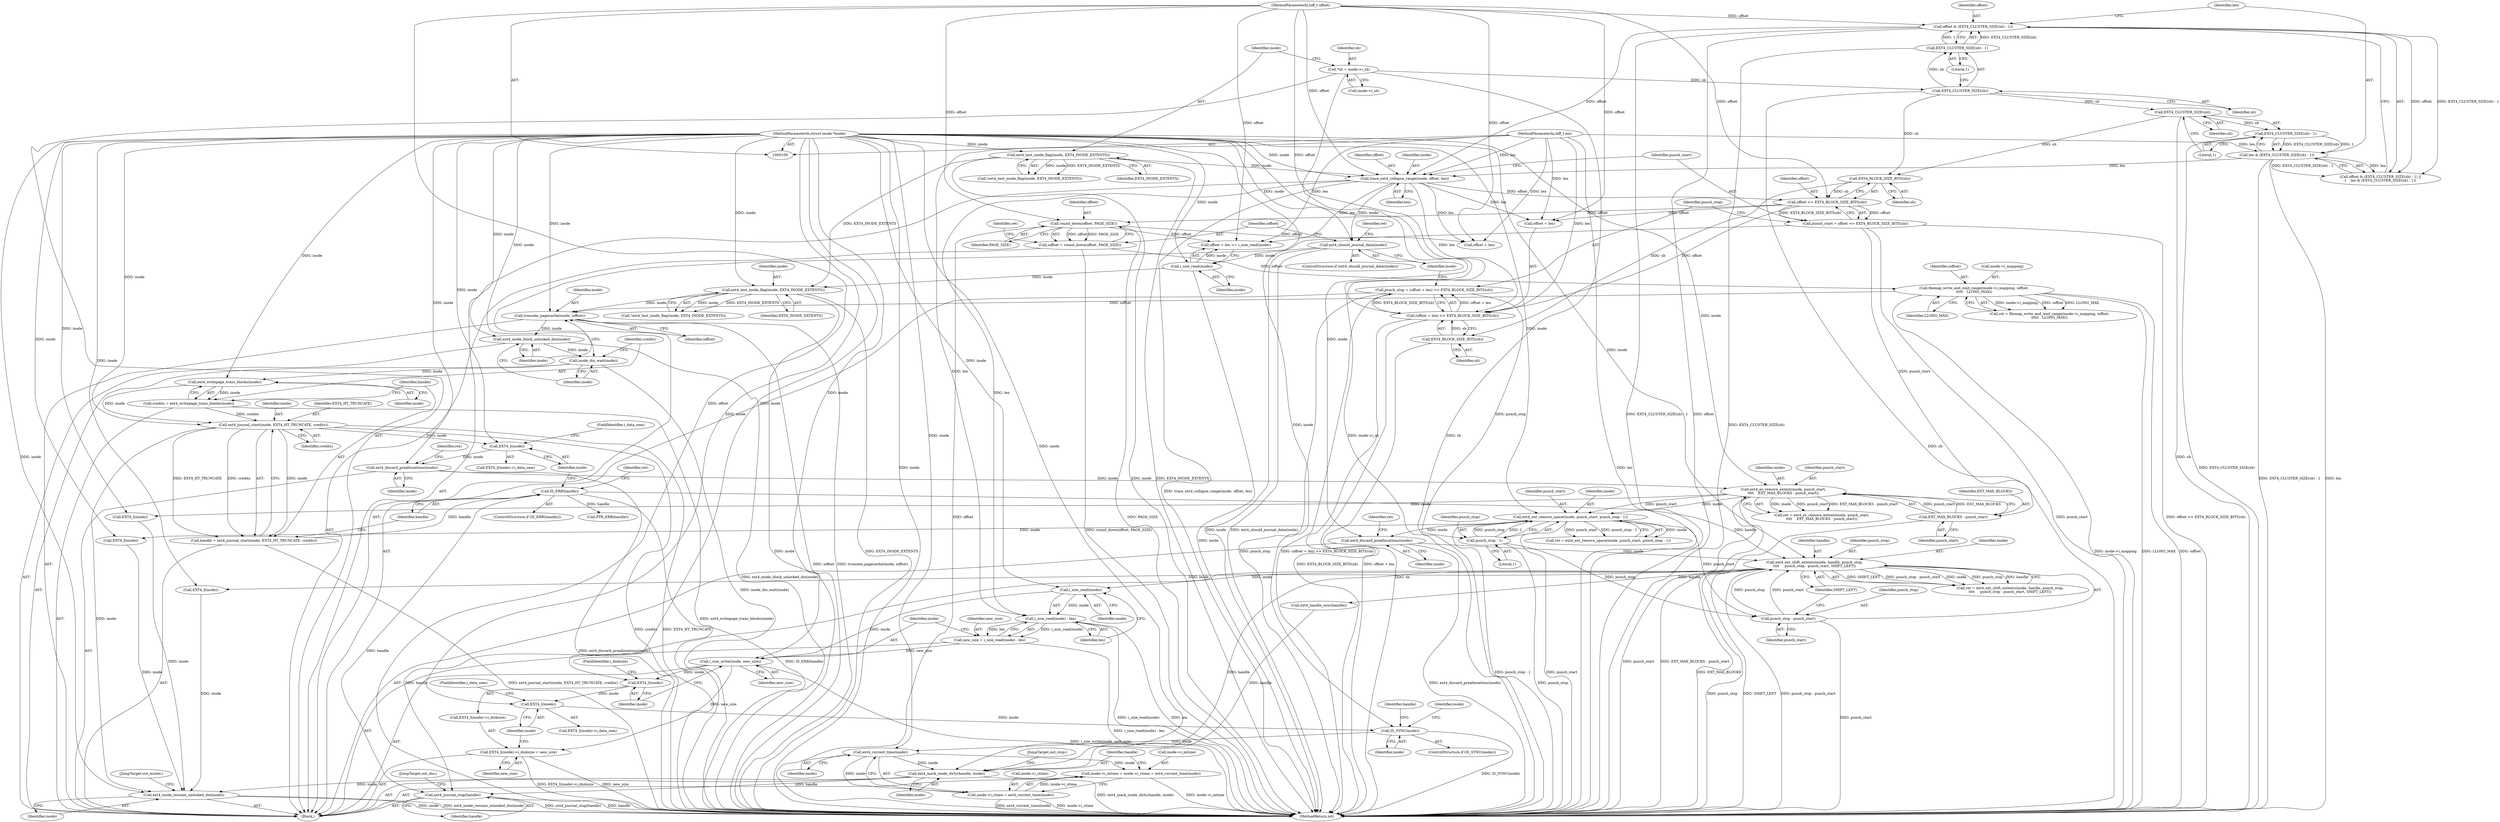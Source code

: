 digraph "0_linux_ea3d7209ca01da209cda6f0dea8be9cc4b7a933b@API" {
"1000334" [label="(Call,i_size_read(inode))"];
"1000313" [label="(Call,ext4_ext_shift_extents(inode, handle, punch_stop,\n\t\t\t\t     punch_stop - punch_start, SHIFT_LEFT))"];
"1000309" [label="(Call,ext4_discard_preallocations(inode))"];
"1000293" [label="(Call,ext4_ext_remove_space(inode, punch_start, punch_stop - 1))"];
"1000275" [label="(Call,ext4_es_remove_extent(inode, punch_start,\n\t\t\t\t    EXT_MAX_BLOCKS - punch_start))"];
"1000271" [label="(Call,ext4_discard_preallocations(inode))"];
"1000268" [label="(Call,EXT4_I(inode))"];
"1000252" [label="(Call,ext4_journal_start(inode, EXT4_HT_TRUNCATE, credits))"];
"1000248" [label="(Call,ext4_writepage_trans_blocks(inode))"];
"1000244" [label="(Call,inode_dio_wait(inode))"];
"1000242" [label="(Call,ext4_inode_block_unlocked_dio(inode))"];
"1000239" [label="(Call,truncate_pagecache(inode, ioffset))"];
"1000230" [label="(Call,ext4_test_inode_flag(inode, EXT4_INODE_EXTENTS))"];
"1000220" [label="(Call,i_size_read(inode))"];
"1000180" [label="(Call,ext4_should_journal_data(inode))"];
"1000161" [label="(Call,trace_ext4_collapse_range(inode, offset, len))"];
"1000129" [label="(Call,ext4_test_inode_flag(inode, EXT4_INODE_EXTENTS))"];
"1000110" [label="(MethodParameterIn,struct inode *inode)"];
"1000137" [label="(Call,offset & (EXT4_CLUSTER_SIZE(sb) - 1))"];
"1000111" [label="(MethodParameterIn,loff_t offset)"];
"1000139" [label="(Call,EXT4_CLUSTER_SIZE(sb) - 1)"];
"1000140" [label="(Call,EXT4_CLUSTER_SIZE(sb))"];
"1000115" [label="(Call,*sb = inode->i_sb)"];
"1000143" [label="(Call,len & (EXT4_CLUSTER_SIZE(sb) - 1))"];
"1000112" [label="(MethodParameterIn,loff_t len)"];
"1000145" [label="(Call,EXT4_CLUSTER_SIZE(sb) - 1)"];
"1000146" [label="(Call,EXT4_CLUSTER_SIZE(sb))"];
"1000200" [label="(Call,filemap_write_and_wait_range(inode->i_mapping, ioffset,\n\t\t\t\t\t   LLONG_MAX))"];
"1000193" [label="(Call,ioffset = round_down(offset, PAGE_SIZE))"];
"1000195" [label="(Call,round_down(offset, PAGE_SIZE))"];
"1000167" [label="(Call,offset >> EXT4_BLOCK_SIZE_BITS(sb))"];
"1000169" [label="(Call,EXT4_BLOCK_SIZE_BITS(sb))"];
"1000246" [label="(Call,credits = ext4_writepage_trans_blocks(inode))"];
"1000278" [label="(Call,EXT_MAX_BLOCKS - punch_start)"];
"1000165" [label="(Call,punch_start = offset >> EXT4_BLOCK_SIZE_BITS(sb))"];
"1000296" [label="(Call,punch_stop - 1)"];
"1000171" [label="(Call,punch_stop = (offset + len) >> EXT4_BLOCK_SIZE_BITS(sb))"];
"1000173" [label="(Call,(offset + len) >> EXT4_BLOCK_SIZE_BITS(sb))"];
"1000177" [label="(Call,EXT4_BLOCK_SIZE_BITS(sb))"];
"1000257" [label="(Call,IS_ERR(handle))"];
"1000250" [label="(Call,handle = ext4_journal_start(inode, EXT4_HT_TRUNCATE, credits))"];
"1000317" [label="(Call,punch_stop - punch_start)"];
"1000333" [label="(Call,i_size_read(inode) - len)"];
"1000331" [label="(Call,new_size = i_size_read(inode) - len)"];
"1000337" [label="(Call,i_size_write(inode, new_size))"];
"1000340" [label="(Call,EXT4_I(inode)->i_disksize = new_size)"];
"1000342" [label="(Call,EXT4_I(inode))"];
"1000349" [label="(Call,EXT4_I(inode))"];
"1000353" [label="(Call,IS_SYNC(inode))"];
"1000365" [label="(Call,ext4_current_time(inode))"];
"1000357" [label="(Call,inode->i_mtime = inode->i_ctime = ext4_current_time(inode))"];
"1000361" [label="(Call,inode->i_ctime = ext4_current_time(inode))"];
"1000367" [label="(Call,ext4_mark_inode_dirty(handle, inode))"];
"1000371" [label="(Call,ext4_journal_stop(handle))"];
"1000374" [label="(Call,ext4_inode_resume_unlocked_dio(inode))"];
"1000334" [label="(Call,i_size_read(inode))"];
"1000246" [label="(Call,credits = ext4_writepage_trans_blocks(inode))"];
"1000244" [label="(Call,inode_dio_wait(inode))"];
"1000249" [label="(Identifier,inode)"];
"1000296" [label="(Call,punch_stop - 1)"];
"1000195" [label="(Call,round_down(offset, PAGE_SIZE))"];
"1000180" [label="(Call,ext4_should_journal_data(inode))"];
"1000272" [label="(Identifier,inode)"];
"1000354" [label="(Identifier,inode)"];
"1000142" [label="(Literal,1)"];
"1000140" [label="(Call,EXT4_CLUSTER_SIZE(sb))"];
"1000314" [label="(Identifier,inode)"];
"1000251" [label="(Identifier,handle)"];
"1000267" [label="(Call,EXT4_I(inode)->i_data_sem)"];
"1000177" [label="(Call,EXT4_BLOCK_SIZE_BITS(sb))"];
"1000258" [label="(Identifier,handle)"];
"1000317" [label="(Call,punch_stop - punch_start)"];
"1000216" [label="(Call,offset + len >= i_size_read(inode))"];
"1000257" [label="(Call,IS_ERR(handle))"];
"1000239" [label="(Call,truncate_pagecache(inode, ioffset))"];
"1000351" [label="(FieldIdentifier,i_data_sem)"];
"1000370" [label="(JumpTarget,out_stop:)"];
"1000111" [label="(MethodParameterIn,loff_t offset)"];
"1000169" [label="(Call,EXT4_BLOCK_SIZE_BITS(sb))"];
"1000331" [label="(Call,new_size = i_size_read(inode) - len)"];
"1000112" [label="(MethodParameterIn,loff_t len)"];
"1000280" [label="(Identifier,punch_start)"];
"1000198" [label="(Call,ret = filemap_write_and_wait_range(inode->i_mapping, ioffset,\n\t\t\t\t\t   LLONG_MAX))"];
"1000297" [label="(Identifier,punch_stop)"];
"1000145" [label="(Call,EXT4_CLUSTER_SIZE(sb) - 1)"];
"1000340" [label="(Call,EXT4_I(inode)->i_disksize = new_size)"];
"1000342" [label="(Call,EXT4_I(inode))"];
"1000276" [label="(Identifier,inode)"];
"1000193" [label="(Call,ioffset = round_down(offset, PAGE_SIZE))"];
"1000345" [label="(Identifier,new_size)"];
"1000368" [label="(Identifier,handle)"];
"1000241" [label="(Identifier,ioffset)"];
"1000318" [label="(Identifier,punch_stop)"];
"1000217" [label="(Call,offset + len)"];
"1000277" [label="(Identifier,punch_start)"];
"1000166" [label="(Identifier,punch_start)"];
"1000335" [label="(Identifier,inode)"];
"1000181" [label="(Identifier,inode)"];
"1000194" [label="(Identifier,ioffset)"];
"1000350" [label="(Identifier,inode)"];
"1000320" [label="(Identifier,SHIFT_LEFT)"];
"1000344" [label="(FieldIdentifier,i_disksize)"];
"1000141" [label="(Identifier,sb)"];
"1000162" [label="(Identifier,inode)"];
"1000242" [label="(Call,ext4_inode_block_unlocked_dio(inode))"];
"1000163" [label="(Identifier,offset)"];
"1000375" [label="(Identifier,inode)"];
"1000261" [label="(Identifier,ret)"];
"1000312" [label="(Identifier,ret)"];
"1000129" [label="(Call,ext4_test_inode_flag(inode, EXT4_INODE_EXTENTS))"];
"1000147" [label="(Identifier,sb)"];
"1000232" [label="(Identifier,EXT4_INODE_EXTENTS)"];
"1000275" [label="(Call,ext4_es_remove_extent(inode, punch_start,\n\t\t\t\t    EXT_MAX_BLOCKS - punch_start))"];
"1000240" [label="(Identifier,inode)"];
"1000229" [label="(Call,!ext4_test_inode_flag(inode, EXT4_INODE_EXTENTS))"];
"1000252" [label="(Call,ext4_journal_start(inode, EXT4_HT_TRUNCATE, credits))"];
"1000274" [label="(Identifier,ret)"];
"1000366" [label="(Identifier,inode)"];
"1000298" [label="(Literal,1)"];
"1000220" [label="(Call,i_size_read(inode))"];
"1000376" [label="(JumpTarget,out_mutex:)"];
"1000305" [label="(Call,EXT4_I(inode))"];
"1000128" [label="(Call,!ext4_test_inode_flag(inode, EXT4_INODE_EXTENTS))"];
"1000199" [label="(Identifier,ret)"];
"1000341" [label="(Call,EXT4_I(inode)->i_disksize)"];
"1000116" [label="(Identifier,sb)"];
"1000137" [label="(Call,offset & (EXT4_CLUSTER_SIZE(sb) - 1))"];
"1000204" [label="(Identifier,ioffset)"];
"1000295" [label="(Identifier,punch_start)"];
"1000269" [label="(Identifier,inode)"];
"1000255" [label="(Identifier,credits)"];
"1000171" [label="(Call,punch_stop = (offset + len) >> EXT4_BLOCK_SIZE_BITS(sb))"];
"1000256" [label="(ControlStructure,if (IS_ERR(handle)))"];
"1000352" [label="(ControlStructure,if (IS_SYNC(inode)))"];
"1000279" [label="(Identifier,EXT_MAX_BLOCKS)"];
"1000250" [label="(Call,handle = ext4_journal_start(inode, EXT4_HT_TRUNCATE, credits))"];
"1000143" [label="(Call,len & (EXT4_CLUSTER_SIZE(sb) - 1))"];
"1000262" [label="(Call,PTR_ERR(handle))"];
"1000337" [label="(Call,i_size_write(inode, new_size))"];
"1000327" [label="(Call,EXT4_I(inode))"];
"1000336" [label="(Identifier,len)"];
"1000365" [label="(Call,ext4_current_time(inode))"];
"1000362" [label="(Call,inode->i_ctime)"];
"1000373" [label="(JumpTarget,out_dio:)"];
"1000117" [label="(Call,inode->i_sb)"];
"1000138" [label="(Identifier,offset)"];
"1000268" [label="(Call,EXT4_I(inode))"];
"1000315" [label="(Identifier,handle)"];
"1000110" [label="(MethodParameterIn,struct inode *inode)"];
"1000353" [label="(Call,IS_SYNC(inode))"];
"1000173" [label="(Call,(offset + len) >> EXT4_BLOCK_SIZE_BITS(sb))"];
"1000170" [label="(Identifier,sb)"];
"1000253" [label="(Identifier,inode)"];
"1000374" [label="(Call,ext4_inode_resume_unlocked_dio(inode))"];
"1000270" [label="(FieldIdentifier,i_data_sem)"];
"1000113" [label="(Block,)"];
"1000254" [label="(Identifier,EXT4_HT_TRUNCATE)"];
"1000164" [label="(Identifier,len)"];
"1000311" [label="(Call,ret = ext4_ext_shift_extents(inode, handle, punch_stop,\n\t\t\t\t     punch_stop - punch_start, SHIFT_LEFT))"];
"1000349" [label="(Call,EXT4_I(inode))"];
"1000356" [label="(Identifier,handle)"];
"1000357" [label="(Call,inode->i_mtime = inode->i_ctime = ext4_current_time(inode))"];
"1000310" [label="(Identifier,inode)"];
"1000165" [label="(Call,punch_start = offset >> EXT4_BLOCK_SIZE_BITS(sb))"];
"1000309" [label="(Call,ext4_discard_preallocations(inode))"];
"1000287" [label="(Call,EXT4_I(inode))"];
"1000197" [label="(Identifier,PAGE_SIZE)"];
"1000339" [label="(Identifier,new_size)"];
"1000371" [label="(Call,ext4_journal_stop(handle))"];
"1000367" [label="(Call,ext4_mark_inode_dirty(handle, inode))"];
"1000196" [label="(Identifier,offset)"];
"1000333" [label="(Call,i_size_read(inode) - len)"];
"1000231" [label="(Identifier,inode)"];
"1000167" [label="(Call,offset >> EXT4_BLOCK_SIZE_BITS(sb))"];
"1000248" [label="(Call,ext4_writepage_trans_blocks(inode))"];
"1000148" [label="(Literal,1)"];
"1000146" [label="(Call,EXT4_CLUSTER_SIZE(sb))"];
"1000243" [label="(Identifier,inode)"];
"1000338" [label="(Identifier,inode)"];
"1000291" [label="(Call,ret = ext4_ext_remove_space(inode, punch_start, punch_stop - 1))"];
"1000361" [label="(Call,inode->i_ctime = ext4_current_time(inode))"];
"1000372" [label="(Identifier,handle)"];
"1000144" [label="(Identifier,len)"];
"1000384" [label="(MethodReturn,int)"];
"1000369" [label="(Identifier,inode)"];
"1000294" [label="(Identifier,inode)"];
"1000200" [label="(Call,filemap_write_and_wait_range(inode->i_mapping, ioffset,\n\t\t\t\t\t   LLONG_MAX))"];
"1000168" [label="(Identifier,offset)"];
"1000316" [label="(Identifier,punch_stop)"];
"1000115" [label="(Call,*sb = inode->i_sb)"];
"1000348" [label="(Call,EXT4_I(inode)->i_data_sem)"];
"1000273" [label="(Call,ret = ext4_es_remove_extent(inode, punch_start,\n\t\t\t\t    EXT_MAX_BLOCKS - punch_start))"];
"1000136" [label="(Call,offset & (EXT4_CLUSTER_SIZE(sb) - 1) ||\n\t    len & (EXT4_CLUSTER_SIZE(sb) - 1))"];
"1000319" [label="(Identifier,punch_start)"];
"1000161" [label="(Call,trace_ext4_collapse_range(inode, offset, len))"];
"1000332" [label="(Identifier,new_size)"];
"1000359" [label="(Identifier,inode)"];
"1000358" [label="(Call,inode->i_mtime)"];
"1000174" [label="(Call,offset + len)"];
"1000355" [label="(Call,ext4_handle_sync(handle))"];
"1000131" [label="(Identifier,EXT4_INODE_EXTENTS)"];
"1000230" [label="(Call,ext4_test_inode_flag(inode, EXT4_INODE_EXTENTS))"];
"1000221" [label="(Identifier,inode)"];
"1000313" [label="(Call,ext4_ext_shift_extents(inode, handle, punch_stop,\n\t\t\t\t     punch_stop - punch_start, SHIFT_LEFT))"];
"1000184" [label="(Identifier,ret)"];
"1000271" [label="(Call,ext4_discard_preallocations(inode))"];
"1000201" [label="(Call,inode->i_mapping)"];
"1000178" [label="(Identifier,sb)"];
"1000139" [label="(Call,EXT4_CLUSTER_SIZE(sb) - 1)"];
"1000247" [label="(Identifier,credits)"];
"1000278" [label="(Call,EXT_MAX_BLOCKS - punch_start)"];
"1000130" [label="(Identifier,inode)"];
"1000245" [label="(Identifier,inode)"];
"1000343" [label="(Identifier,inode)"];
"1000179" [label="(ControlStructure,if (ext4_should_journal_data(inode)))"];
"1000205" [label="(Identifier,LLONG_MAX)"];
"1000172" [label="(Identifier,punch_stop)"];
"1000293" [label="(Call,ext4_ext_remove_space(inode, punch_start, punch_stop - 1))"];
"1000334" -> "1000333"  [label="AST: "];
"1000334" -> "1000335"  [label="CFG: "];
"1000335" -> "1000334"  [label="AST: "];
"1000336" -> "1000334"  [label="CFG: "];
"1000334" -> "1000333"  [label="DDG: inode"];
"1000313" -> "1000334"  [label="DDG: inode"];
"1000110" -> "1000334"  [label="DDG: inode"];
"1000334" -> "1000337"  [label="DDG: inode"];
"1000313" -> "1000311"  [label="AST: "];
"1000313" -> "1000320"  [label="CFG: "];
"1000314" -> "1000313"  [label="AST: "];
"1000315" -> "1000313"  [label="AST: "];
"1000316" -> "1000313"  [label="AST: "];
"1000317" -> "1000313"  [label="AST: "];
"1000320" -> "1000313"  [label="AST: "];
"1000311" -> "1000313"  [label="CFG: "];
"1000313" -> "1000384"  [label="DDG: punch_stop"];
"1000313" -> "1000384"  [label="DDG: SHIFT_LEFT"];
"1000313" -> "1000384"  [label="DDG: punch_stop - punch_start"];
"1000313" -> "1000311"  [label="DDG: SHIFT_LEFT"];
"1000313" -> "1000311"  [label="DDG: punch_stop - punch_start"];
"1000313" -> "1000311"  [label="DDG: inode"];
"1000313" -> "1000311"  [label="DDG: punch_stop"];
"1000313" -> "1000311"  [label="DDG: handle"];
"1000309" -> "1000313"  [label="DDG: inode"];
"1000110" -> "1000313"  [label="DDG: inode"];
"1000257" -> "1000313"  [label="DDG: handle"];
"1000317" -> "1000313"  [label="DDG: punch_stop"];
"1000317" -> "1000313"  [label="DDG: punch_start"];
"1000313" -> "1000327"  [label="DDG: inode"];
"1000313" -> "1000355"  [label="DDG: handle"];
"1000313" -> "1000367"  [label="DDG: handle"];
"1000313" -> "1000371"  [label="DDG: handle"];
"1000309" -> "1000113"  [label="AST: "];
"1000309" -> "1000310"  [label="CFG: "];
"1000310" -> "1000309"  [label="AST: "];
"1000312" -> "1000309"  [label="CFG: "];
"1000309" -> "1000384"  [label="DDG: ext4_discard_preallocations(inode)"];
"1000293" -> "1000309"  [label="DDG: inode"];
"1000110" -> "1000309"  [label="DDG: inode"];
"1000293" -> "1000291"  [label="AST: "];
"1000293" -> "1000296"  [label="CFG: "];
"1000294" -> "1000293"  [label="AST: "];
"1000295" -> "1000293"  [label="AST: "];
"1000296" -> "1000293"  [label="AST: "];
"1000291" -> "1000293"  [label="CFG: "];
"1000293" -> "1000384"  [label="DDG: punch_stop - 1"];
"1000293" -> "1000384"  [label="DDG: punch_start"];
"1000293" -> "1000291"  [label="DDG: inode"];
"1000293" -> "1000291"  [label="DDG: punch_start"];
"1000293" -> "1000291"  [label="DDG: punch_stop - 1"];
"1000275" -> "1000293"  [label="DDG: inode"];
"1000275" -> "1000293"  [label="DDG: punch_start"];
"1000110" -> "1000293"  [label="DDG: inode"];
"1000296" -> "1000293"  [label="DDG: punch_stop"];
"1000296" -> "1000293"  [label="DDG: 1"];
"1000293" -> "1000305"  [label="DDG: inode"];
"1000293" -> "1000317"  [label="DDG: punch_start"];
"1000275" -> "1000273"  [label="AST: "];
"1000275" -> "1000278"  [label="CFG: "];
"1000276" -> "1000275"  [label="AST: "];
"1000277" -> "1000275"  [label="AST: "];
"1000278" -> "1000275"  [label="AST: "];
"1000273" -> "1000275"  [label="CFG: "];
"1000275" -> "1000384"  [label="DDG: EXT_MAX_BLOCKS - punch_start"];
"1000275" -> "1000384"  [label="DDG: punch_start"];
"1000275" -> "1000273"  [label="DDG: inode"];
"1000275" -> "1000273"  [label="DDG: punch_start"];
"1000275" -> "1000273"  [label="DDG: EXT_MAX_BLOCKS - punch_start"];
"1000271" -> "1000275"  [label="DDG: inode"];
"1000110" -> "1000275"  [label="DDG: inode"];
"1000278" -> "1000275"  [label="DDG: punch_start"];
"1000278" -> "1000275"  [label="DDG: EXT_MAX_BLOCKS"];
"1000275" -> "1000287"  [label="DDG: inode"];
"1000271" -> "1000113"  [label="AST: "];
"1000271" -> "1000272"  [label="CFG: "];
"1000272" -> "1000271"  [label="AST: "];
"1000274" -> "1000271"  [label="CFG: "];
"1000271" -> "1000384"  [label="DDG: ext4_discard_preallocations(inode)"];
"1000268" -> "1000271"  [label="DDG: inode"];
"1000110" -> "1000271"  [label="DDG: inode"];
"1000268" -> "1000267"  [label="AST: "];
"1000268" -> "1000269"  [label="CFG: "];
"1000269" -> "1000268"  [label="AST: "];
"1000270" -> "1000268"  [label="CFG: "];
"1000252" -> "1000268"  [label="DDG: inode"];
"1000110" -> "1000268"  [label="DDG: inode"];
"1000252" -> "1000250"  [label="AST: "];
"1000252" -> "1000255"  [label="CFG: "];
"1000253" -> "1000252"  [label="AST: "];
"1000254" -> "1000252"  [label="AST: "];
"1000255" -> "1000252"  [label="AST: "];
"1000250" -> "1000252"  [label="CFG: "];
"1000252" -> "1000384"  [label="DDG: credits"];
"1000252" -> "1000384"  [label="DDG: EXT4_HT_TRUNCATE"];
"1000252" -> "1000250"  [label="DDG: inode"];
"1000252" -> "1000250"  [label="DDG: EXT4_HT_TRUNCATE"];
"1000252" -> "1000250"  [label="DDG: credits"];
"1000248" -> "1000252"  [label="DDG: inode"];
"1000110" -> "1000252"  [label="DDG: inode"];
"1000246" -> "1000252"  [label="DDG: credits"];
"1000252" -> "1000374"  [label="DDG: inode"];
"1000248" -> "1000246"  [label="AST: "];
"1000248" -> "1000249"  [label="CFG: "];
"1000249" -> "1000248"  [label="AST: "];
"1000246" -> "1000248"  [label="CFG: "];
"1000248" -> "1000246"  [label="DDG: inode"];
"1000244" -> "1000248"  [label="DDG: inode"];
"1000110" -> "1000248"  [label="DDG: inode"];
"1000244" -> "1000113"  [label="AST: "];
"1000244" -> "1000245"  [label="CFG: "];
"1000245" -> "1000244"  [label="AST: "];
"1000247" -> "1000244"  [label="CFG: "];
"1000244" -> "1000384"  [label="DDG: inode_dio_wait(inode)"];
"1000242" -> "1000244"  [label="DDG: inode"];
"1000110" -> "1000244"  [label="DDG: inode"];
"1000242" -> "1000113"  [label="AST: "];
"1000242" -> "1000243"  [label="CFG: "];
"1000243" -> "1000242"  [label="AST: "];
"1000245" -> "1000242"  [label="CFG: "];
"1000242" -> "1000384"  [label="DDG: ext4_inode_block_unlocked_dio(inode)"];
"1000239" -> "1000242"  [label="DDG: inode"];
"1000110" -> "1000242"  [label="DDG: inode"];
"1000239" -> "1000113"  [label="AST: "];
"1000239" -> "1000241"  [label="CFG: "];
"1000240" -> "1000239"  [label="AST: "];
"1000241" -> "1000239"  [label="AST: "];
"1000243" -> "1000239"  [label="CFG: "];
"1000239" -> "1000384"  [label="DDG: truncate_pagecache(inode, ioffset)"];
"1000239" -> "1000384"  [label="DDG: ioffset"];
"1000230" -> "1000239"  [label="DDG: inode"];
"1000110" -> "1000239"  [label="DDG: inode"];
"1000200" -> "1000239"  [label="DDG: ioffset"];
"1000230" -> "1000229"  [label="AST: "];
"1000230" -> "1000232"  [label="CFG: "];
"1000231" -> "1000230"  [label="AST: "];
"1000232" -> "1000230"  [label="AST: "];
"1000229" -> "1000230"  [label="CFG: "];
"1000230" -> "1000384"  [label="DDG: inode"];
"1000230" -> "1000384"  [label="DDG: EXT4_INODE_EXTENTS"];
"1000230" -> "1000229"  [label="DDG: inode"];
"1000230" -> "1000229"  [label="DDG: EXT4_INODE_EXTENTS"];
"1000220" -> "1000230"  [label="DDG: inode"];
"1000110" -> "1000230"  [label="DDG: inode"];
"1000129" -> "1000230"  [label="DDG: EXT4_INODE_EXTENTS"];
"1000220" -> "1000216"  [label="AST: "];
"1000220" -> "1000221"  [label="CFG: "];
"1000221" -> "1000220"  [label="AST: "];
"1000216" -> "1000220"  [label="CFG: "];
"1000220" -> "1000384"  [label="DDG: inode"];
"1000220" -> "1000216"  [label="DDG: inode"];
"1000180" -> "1000220"  [label="DDG: inode"];
"1000110" -> "1000220"  [label="DDG: inode"];
"1000180" -> "1000179"  [label="AST: "];
"1000180" -> "1000181"  [label="CFG: "];
"1000181" -> "1000180"  [label="AST: "];
"1000184" -> "1000180"  [label="CFG: "];
"1000194" -> "1000180"  [label="CFG: "];
"1000180" -> "1000384"  [label="DDG: inode"];
"1000180" -> "1000384"  [label="DDG: ext4_should_journal_data(inode)"];
"1000161" -> "1000180"  [label="DDG: inode"];
"1000110" -> "1000180"  [label="DDG: inode"];
"1000161" -> "1000113"  [label="AST: "];
"1000161" -> "1000164"  [label="CFG: "];
"1000162" -> "1000161"  [label="AST: "];
"1000163" -> "1000161"  [label="AST: "];
"1000164" -> "1000161"  [label="AST: "];
"1000166" -> "1000161"  [label="CFG: "];
"1000161" -> "1000384"  [label="DDG: trace_ext4_collapse_range(inode, offset, len)"];
"1000129" -> "1000161"  [label="DDG: inode"];
"1000110" -> "1000161"  [label="DDG: inode"];
"1000137" -> "1000161"  [label="DDG: offset"];
"1000111" -> "1000161"  [label="DDG: offset"];
"1000143" -> "1000161"  [label="DDG: len"];
"1000112" -> "1000161"  [label="DDG: len"];
"1000161" -> "1000167"  [label="DDG: offset"];
"1000161" -> "1000173"  [label="DDG: len"];
"1000161" -> "1000174"  [label="DDG: len"];
"1000161" -> "1000216"  [label="DDG: len"];
"1000161" -> "1000217"  [label="DDG: len"];
"1000161" -> "1000333"  [label="DDG: len"];
"1000129" -> "1000128"  [label="AST: "];
"1000129" -> "1000131"  [label="CFG: "];
"1000130" -> "1000129"  [label="AST: "];
"1000131" -> "1000129"  [label="AST: "];
"1000128" -> "1000129"  [label="CFG: "];
"1000129" -> "1000384"  [label="DDG: inode"];
"1000129" -> "1000384"  [label="DDG: EXT4_INODE_EXTENTS"];
"1000129" -> "1000128"  [label="DDG: inode"];
"1000129" -> "1000128"  [label="DDG: EXT4_INODE_EXTENTS"];
"1000110" -> "1000129"  [label="DDG: inode"];
"1000110" -> "1000109"  [label="AST: "];
"1000110" -> "1000384"  [label="DDG: inode"];
"1000110" -> "1000287"  [label="DDG: inode"];
"1000110" -> "1000305"  [label="DDG: inode"];
"1000110" -> "1000327"  [label="DDG: inode"];
"1000110" -> "1000337"  [label="DDG: inode"];
"1000110" -> "1000342"  [label="DDG: inode"];
"1000110" -> "1000349"  [label="DDG: inode"];
"1000110" -> "1000353"  [label="DDG: inode"];
"1000110" -> "1000365"  [label="DDG: inode"];
"1000110" -> "1000367"  [label="DDG: inode"];
"1000110" -> "1000374"  [label="DDG: inode"];
"1000137" -> "1000136"  [label="AST: "];
"1000137" -> "1000139"  [label="CFG: "];
"1000138" -> "1000137"  [label="AST: "];
"1000139" -> "1000137"  [label="AST: "];
"1000144" -> "1000137"  [label="CFG: "];
"1000136" -> "1000137"  [label="CFG: "];
"1000137" -> "1000384"  [label="DDG: EXT4_CLUSTER_SIZE(sb) - 1"];
"1000137" -> "1000384"  [label="DDG: offset"];
"1000137" -> "1000136"  [label="DDG: offset"];
"1000137" -> "1000136"  [label="DDG: EXT4_CLUSTER_SIZE(sb) - 1"];
"1000111" -> "1000137"  [label="DDG: offset"];
"1000139" -> "1000137"  [label="DDG: EXT4_CLUSTER_SIZE(sb)"];
"1000139" -> "1000137"  [label="DDG: 1"];
"1000111" -> "1000109"  [label="AST: "];
"1000111" -> "1000384"  [label="DDG: offset"];
"1000111" -> "1000167"  [label="DDG: offset"];
"1000111" -> "1000173"  [label="DDG: offset"];
"1000111" -> "1000174"  [label="DDG: offset"];
"1000111" -> "1000195"  [label="DDG: offset"];
"1000111" -> "1000216"  [label="DDG: offset"];
"1000111" -> "1000217"  [label="DDG: offset"];
"1000139" -> "1000142"  [label="CFG: "];
"1000140" -> "1000139"  [label="AST: "];
"1000142" -> "1000139"  [label="AST: "];
"1000139" -> "1000384"  [label="DDG: EXT4_CLUSTER_SIZE(sb)"];
"1000140" -> "1000139"  [label="DDG: sb"];
"1000140" -> "1000141"  [label="CFG: "];
"1000141" -> "1000140"  [label="AST: "];
"1000142" -> "1000140"  [label="CFG: "];
"1000140" -> "1000384"  [label="DDG: sb"];
"1000115" -> "1000140"  [label="DDG: sb"];
"1000140" -> "1000146"  [label="DDG: sb"];
"1000140" -> "1000169"  [label="DDG: sb"];
"1000115" -> "1000113"  [label="AST: "];
"1000115" -> "1000117"  [label="CFG: "];
"1000116" -> "1000115"  [label="AST: "];
"1000117" -> "1000115"  [label="AST: "];
"1000130" -> "1000115"  [label="CFG: "];
"1000115" -> "1000384"  [label="DDG: inode->i_sb"];
"1000115" -> "1000384"  [label="DDG: sb"];
"1000143" -> "1000136"  [label="AST: "];
"1000143" -> "1000145"  [label="CFG: "];
"1000144" -> "1000143"  [label="AST: "];
"1000145" -> "1000143"  [label="AST: "];
"1000136" -> "1000143"  [label="CFG: "];
"1000143" -> "1000384"  [label="DDG: len"];
"1000143" -> "1000384"  [label="DDG: EXT4_CLUSTER_SIZE(sb) - 1"];
"1000143" -> "1000136"  [label="DDG: len"];
"1000143" -> "1000136"  [label="DDG: EXT4_CLUSTER_SIZE(sb) - 1"];
"1000112" -> "1000143"  [label="DDG: len"];
"1000145" -> "1000143"  [label="DDG: EXT4_CLUSTER_SIZE(sb)"];
"1000145" -> "1000143"  [label="DDG: 1"];
"1000112" -> "1000109"  [label="AST: "];
"1000112" -> "1000384"  [label="DDG: len"];
"1000112" -> "1000173"  [label="DDG: len"];
"1000112" -> "1000174"  [label="DDG: len"];
"1000112" -> "1000216"  [label="DDG: len"];
"1000112" -> "1000217"  [label="DDG: len"];
"1000112" -> "1000333"  [label="DDG: len"];
"1000145" -> "1000148"  [label="CFG: "];
"1000146" -> "1000145"  [label="AST: "];
"1000148" -> "1000145"  [label="AST: "];
"1000145" -> "1000384"  [label="DDG: EXT4_CLUSTER_SIZE(sb)"];
"1000146" -> "1000145"  [label="DDG: sb"];
"1000146" -> "1000147"  [label="CFG: "];
"1000147" -> "1000146"  [label="AST: "];
"1000148" -> "1000146"  [label="CFG: "];
"1000146" -> "1000384"  [label="DDG: sb"];
"1000146" -> "1000169"  [label="DDG: sb"];
"1000200" -> "1000198"  [label="AST: "];
"1000200" -> "1000205"  [label="CFG: "];
"1000201" -> "1000200"  [label="AST: "];
"1000204" -> "1000200"  [label="AST: "];
"1000205" -> "1000200"  [label="AST: "];
"1000198" -> "1000200"  [label="CFG: "];
"1000200" -> "1000384"  [label="DDG: inode->i_mapping"];
"1000200" -> "1000384"  [label="DDG: LLONG_MAX"];
"1000200" -> "1000384"  [label="DDG: ioffset"];
"1000200" -> "1000198"  [label="DDG: inode->i_mapping"];
"1000200" -> "1000198"  [label="DDG: ioffset"];
"1000200" -> "1000198"  [label="DDG: LLONG_MAX"];
"1000193" -> "1000200"  [label="DDG: ioffset"];
"1000193" -> "1000113"  [label="AST: "];
"1000193" -> "1000195"  [label="CFG: "];
"1000194" -> "1000193"  [label="AST: "];
"1000195" -> "1000193"  [label="AST: "];
"1000199" -> "1000193"  [label="CFG: "];
"1000193" -> "1000384"  [label="DDG: round_down(offset, PAGE_SIZE)"];
"1000195" -> "1000193"  [label="DDG: offset"];
"1000195" -> "1000193"  [label="DDG: PAGE_SIZE"];
"1000195" -> "1000197"  [label="CFG: "];
"1000196" -> "1000195"  [label="AST: "];
"1000197" -> "1000195"  [label="AST: "];
"1000195" -> "1000384"  [label="DDG: PAGE_SIZE"];
"1000195" -> "1000384"  [label="DDG: offset"];
"1000167" -> "1000195"  [label="DDG: offset"];
"1000195" -> "1000216"  [label="DDG: offset"];
"1000195" -> "1000217"  [label="DDG: offset"];
"1000167" -> "1000165"  [label="AST: "];
"1000167" -> "1000169"  [label="CFG: "];
"1000168" -> "1000167"  [label="AST: "];
"1000169" -> "1000167"  [label="AST: "];
"1000165" -> "1000167"  [label="CFG: "];
"1000167" -> "1000165"  [label="DDG: offset"];
"1000167" -> "1000165"  [label="DDG: EXT4_BLOCK_SIZE_BITS(sb)"];
"1000169" -> "1000167"  [label="DDG: sb"];
"1000167" -> "1000173"  [label="DDG: offset"];
"1000167" -> "1000174"  [label="DDG: offset"];
"1000169" -> "1000170"  [label="CFG: "];
"1000170" -> "1000169"  [label="AST: "];
"1000169" -> "1000177"  [label="DDG: sb"];
"1000246" -> "1000113"  [label="AST: "];
"1000247" -> "1000246"  [label="AST: "];
"1000251" -> "1000246"  [label="CFG: "];
"1000246" -> "1000384"  [label="DDG: ext4_writepage_trans_blocks(inode)"];
"1000278" -> "1000280"  [label="CFG: "];
"1000279" -> "1000278"  [label="AST: "];
"1000280" -> "1000278"  [label="AST: "];
"1000278" -> "1000384"  [label="DDG: EXT_MAX_BLOCKS"];
"1000165" -> "1000278"  [label="DDG: punch_start"];
"1000165" -> "1000113"  [label="AST: "];
"1000166" -> "1000165"  [label="AST: "];
"1000172" -> "1000165"  [label="CFG: "];
"1000165" -> "1000384"  [label="DDG: punch_start"];
"1000165" -> "1000384"  [label="DDG: offset >> EXT4_BLOCK_SIZE_BITS(sb)"];
"1000296" -> "1000298"  [label="CFG: "];
"1000297" -> "1000296"  [label="AST: "];
"1000298" -> "1000296"  [label="AST: "];
"1000296" -> "1000384"  [label="DDG: punch_stop"];
"1000171" -> "1000296"  [label="DDG: punch_stop"];
"1000296" -> "1000317"  [label="DDG: punch_stop"];
"1000171" -> "1000113"  [label="AST: "];
"1000171" -> "1000173"  [label="CFG: "];
"1000172" -> "1000171"  [label="AST: "];
"1000173" -> "1000171"  [label="AST: "];
"1000181" -> "1000171"  [label="CFG: "];
"1000171" -> "1000384"  [label="DDG: punch_stop"];
"1000171" -> "1000384"  [label="DDG: (offset + len) >> EXT4_BLOCK_SIZE_BITS(sb)"];
"1000173" -> "1000171"  [label="DDG: offset + len"];
"1000173" -> "1000171"  [label="DDG: EXT4_BLOCK_SIZE_BITS(sb)"];
"1000173" -> "1000177"  [label="CFG: "];
"1000174" -> "1000173"  [label="AST: "];
"1000177" -> "1000173"  [label="AST: "];
"1000173" -> "1000384"  [label="DDG: EXT4_BLOCK_SIZE_BITS(sb)"];
"1000173" -> "1000384"  [label="DDG: offset + len"];
"1000177" -> "1000173"  [label="DDG: sb"];
"1000177" -> "1000178"  [label="CFG: "];
"1000178" -> "1000177"  [label="AST: "];
"1000177" -> "1000384"  [label="DDG: sb"];
"1000257" -> "1000256"  [label="AST: "];
"1000257" -> "1000258"  [label="CFG: "];
"1000258" -> "1000257"  [label="AST: "];
"1000261" -> "1000257"  [label="CFG: "];
"1000269" -> "1000257"  [label="CFG: "];
"1000257" -> "1000384"  [label="DDG: IS_ERR(handle)"];
"1000250" -> "1000257"  [label="DDG: handle"];
"1000257" -> "1000262"  [label="DDG: handle"];
"1000257" -> "1000371"  [label="DDG: handle"];
"1000250" -> "1000113"  [label="AST: "];
"1000251" -> "1000250"  [label="AST: "];
"1000258" -> "1000250"  [label="CFG: "];
"1000250" -> "1000384"  [label="DDG: ext4_journal_start(inode, EXT4_HT_TRUNCATE, credits)"];
"1000317" -> "1000319"  [label="CFG: "];
"1000318" -> "1000317"  [label="AST: "];
"1000319" -> "1000317"  [label="AST: "];
"1000320" -> "1000317"  [label="CFG: "];
"1000317" -> "1000384"  [label="DDG: punch_start"];
"1000333" -> "1000331"  [label="AST: "];
"1000333" -> "1000336"  [label="CFG: "];
"1000336" -> "1000333"  [label="AST: "];
"1000331" -> "1000333"  [label="CFG: "];
"1000333" -> "1000384"  [label="DDG: i_size_read(inode)"];
"1000333" -> "1000384"  [label="DDG: len"];
"1000333" -> "1000331"  [label="DDG: i_size_read(inode)"];
"1000333" -> "1000331"  [label="DDG: len"];
"1000331" -> "1000113"  [label="AST: "];
"1000332" -> "1000331"  [label="AST: "];
"1000338" -> "1000331"  [label="CFG: "];
"1000331" -> "1000384"  [label="DDG: i_size_read(inode) - len"];
"1000331" -> "1000337"  [label="DDG: new_size"];
"1000337" -> "1000113"  [label="AST: "];
"1000337" -> "1000339"  [label="CFG: "];
"1000338" -> "1000337"  [label="AST: "];
"1000339" -> "1000337"  [label="AST: "];
"1000343" -> "1000337"  [label="CFG: "];
"1000337" -> "1000384"  [label="DDG: i_size_write(inode, new_size)"];
"1000337" -> "1000340"  [label="DDG: new_size"];
"1000337" -> "1000342"  [label="DDG: inode"];
"1000340" -> "1000113"  [label="AST: "];
"1000340" -> "1000345"  [label="CFG: "];
"1000341" -> "1000340"  [label="AST: "];
"1000345" -> "1000340"  [label="AST: "];
"1000350" -> "1000340"  [label="CFG: "];
"1000340" -> "1000384"  [label="DDG: new_size"];
"1000340" -> "1000384"  [label="DDG: EXT4_I(inode)->i_disksize"];
"1000342" -> "1000341"  [label="AST: "];
"1000342" -> "1000343"  [label="CFG: "];
"1000343" -> "1000342"  [label="AST: "];
"1000344" -> "1000342"  [label="CFG: "];
"1000342" -> "1000349"  [label="DDG: inode"];
"1000349" -> "1000348"  [label="AST: "];
"1000349" -> "1000350"  [label="CFG: "];
"1000350" -> "1000349"  [label="AST: "];
"1000351" -> "1000349"  [label="CFG: "];
"1000349" -> "1000353"  [label="DDG: inode"];
"1000353" -> "1000352"  [label="AST: "];
"1000353" -> "1000354"  [label="CFG: "];
"1000354" -> "1000353"  [label="AST: "];
"1000356" -> "1000353"  [label="CFG: "];
"1000359" -> "1000353"  [label="CFG: "];
"1000353" -> "1000384"  [label="DDG: IS_SYNC(inode)"];
"1000353" -> "1000365"  [label="DDG: inode"];
"1000365" -> "1000361"  [label="AST: "];
"1000365" -> "1000366"  [label="CFG: "];
"1000366" -> "1000365"  [label="AST: "];
"1000361" -> "1000365"  [label="CFG: "];
"1000365" -> "1000357"  [label="DDG: inode"];
"1000365" -> "1000361"  [label="DDG: inode"];
"1000365" -> "1000367"  [label="DDG: inode"];
"1000357" -> "1000113"  [label="AST: "];
"1000357" -> "1000361"  [label="CFG: "];
"1000358" -> "1000357"  [label="AST: "];
"1000361" -> "1000357"  [label="AST: "];
"1000368" -> "1000357"  [label="CFG: "];
"1000357" -> "1000384"  [label="DDG: inode->i_mtime"];
"1000361" -> "1000357"  [label="DDG: inode->i_ctime"];
"1000362" -> "1000361"  [label="AST: "];
"1000361" -> "1000384"  [label="DDG: ext4_current_time(inode)"];
"1000361" -> "1000384"  [label="DDG: inode->i_ctime"];
"1000367" -> "1000113"  [label="AST: "];
"1000367" -> "1000369"  [label="CFG: "];
"1000368" -> "1000367"  [label="AST: "];
"1000369" -> "1000367"  [label="AST: "];
"1000370" -> "1000367"  [label="CFG: "];
"1000367" -> "1000384"  [label="DDG: ext4_mark_inode_dirty(handle, inode)"];
"1000355" -> "1000367"  [label="DDG: handle"];
"1000367" -> "1000371"  [label="DDG: handle"];
"1000367" -> "1000374"  [label="DDG: inode"];
"1000371" -> "1000113"  [label="AST: "];
"1000371" -> "1000372"  [label="CFG: "];
"1000372" -> "1000371"  [label="AST: "];
"1000373" -> "1000371"  [label="CFG: "];
"1000371" -> "1000384"  [label="DDG: handle"];
"1000371" -> "1000384"  [label="DDG: ext4_journal_stop(handle)"];
"1000374" -> "1000113"  [label="AST: "];
"1000374" -> "1000375"  [label="CFG: "];
"1000375" -> "1000374"  [label="AST: "];
"1000376" -> "1000374"  [label="CFG: "];
"1000374" -> "1000384"  [label="DDG: inode"];
"1000374" -> "1000384"  [label="DDG: ext4_inode_resume_unlocked_dio(inode)"];
"1000327" -> "1000374"  [label="DDG: inode"];
"1000305" -> "1000374"  [label="DDG: inode"];
"1000287" -> "1000374"  [label="DDG: inode"];
}
